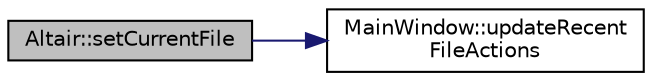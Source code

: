 digraph "Altair::setCurrentFile"
{
 // INTERACTIVE_SVG=YES
  edge [fontname="Helvetica",fontsize="10",labelfontname="Helvetica",labelfontsize="10"];
  node [fontname="Helvetica",fontsize="10",shape=record];
  rankdir="LR";
  Node998 [label="Altair::setCurrentFile",height=0.2,width=0.4,color="black", fillcolor="grey75", style="filled", fontcolor="black"];
  Node998 -> Node999 [color="midnightblue",fontsize="10",style="solid",fontname="Helvetica"];
  Node999 [label="MainWindow::updateRecent\lFileActions",height=0.2,width=0.4,color="black", fillcolor="white", style="filled",URL="$class_main_window.html#affa76730fa370a3466b62a4caee721e3",tooltip="Actualise la liste des fichiers de projet .alt récents dans le menu Fichier. "];
}
